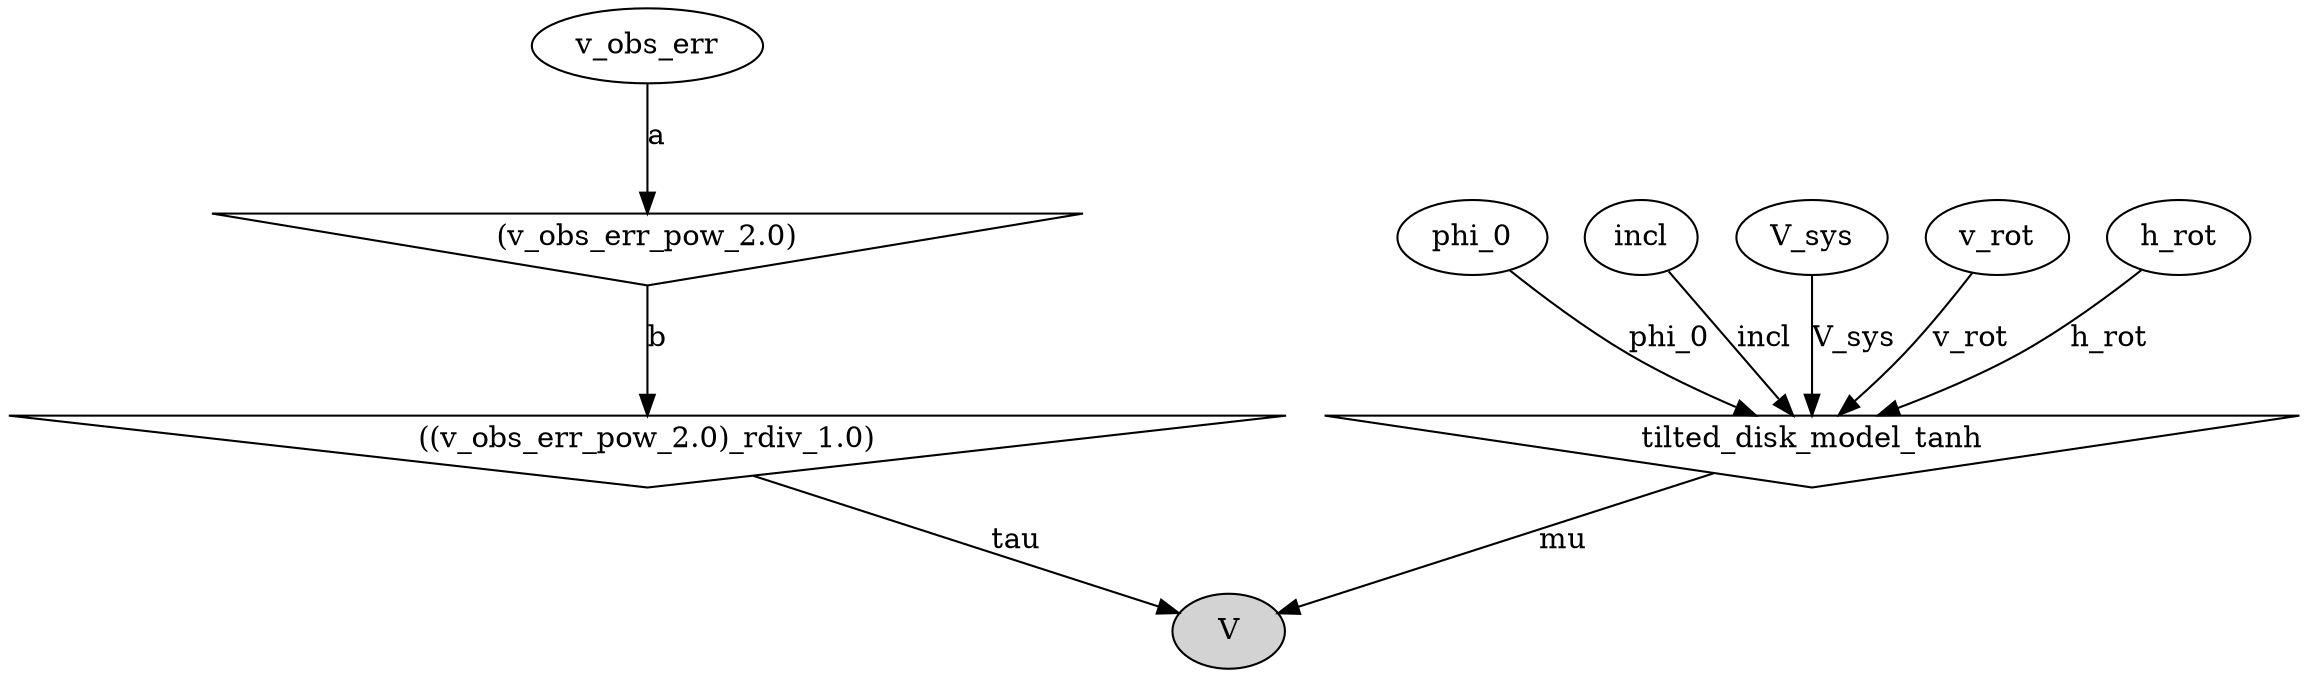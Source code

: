 digraph G {
v_obs_err;
phi_0;
incl;
V_sys;
v_rot;
V;
tilted_disk_model_tanh [shape=invtriangle];
tilted_disk_model_tanh -> V  [label=mu];
phi_0 -> tilted_disk_model_tanh  [label=phi_0];
v_rot -> tilted_disk_model_tanh  [label=v_rot];
V_sys -> tilted_disk_model_tanh  [label=V_sys];
incl -> tilted_disk_model_tanh  [label=incl];
h_rot;
h_rot -> tilted_disk_model_tanh  [label=h_rot];
"((v_obs_err_pow_2.0)_rdiv_1.0)" [shape=invtriangle];
"((v_obs_err_pow_2.0)_rdiv_1.0)" -> V  [label=tau];
"(v_obs_err_pow_2.0)" [shape=invtriangle];
"(v_obs_err_pow_2.0)" -> "((v_obs_err_pow_2.0)_rdiv_1.0)"  [label=b];
v_obs_err -> "(v_obs_err_pow_2.0)"  [label=a];
V [style=filled];
"((v_obs_err_pow_2.0)_rdiv_1.0)" [shape=invtriangle];
}

